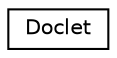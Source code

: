 digraph "Graphical Class Hierarchy"
{
 // LATEX_PDF_SIZE
  edge [fontname="Helvetica",fontsize="10",labelfontname="Helvetica",labelfontsize="10"];
  node [fontname="Helvetica",fontsize="10",shape=record];
  rankdir="LR";
  Node0 [label="Doclet",height=0.2,width=0.4,color="black", fillcolor="white", style="filled",URL="$classDoclet.html",tooltip="Represents a single JSDoc comment."];
}
